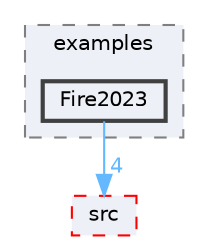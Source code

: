 digraph "FastLED/FastLED/examples/Fire2023"
{
 // LATEX_PDF_SIZE
  bgcolor="transparent";
  edge [fontname=Helvetica,fontsize=10,labelfontname=Helvetica,labelfontsize=10];
  node [fontname=Helvetica,fontsize=10,shape=box,height=0.2,width=0.4];
  compound=true
  subgraph clusterdir_999a185a1a47b3a763bb04a7a263eb0d {
    graph [ bgcolor="#edf0f7", pencolor="grey50", label="examples", fontname=Helvetica,fontsize=10 style="filled,dashed", URL="dir_999a185a1a47b3a763bb04a7a263eb0d.html",tooltip=""]
  dir_f59e9a012be86f76083caedf5257954a [label="Fire2023", fillcolor="#edf0f7", color="grey25", style="filled,bold", URL="dir_f59e9a012be86f76083caedf5257954a.html",tooltip=""];
  }
  dir_e6a3de723047763e6a27a3cab040759e [label="src", fillcolor="#edf0f7", color="red", style="filled,dashed", URL="dir_e6a3de723047763e6a27a3cab040759e.html",tooltip=""];
  dir_f59e9a012be86f76083caedf5257954a->dir_e6a3de723047763e6a27a3cab040759e [headlabel="4", labeldistance=1.5 headhref="dir_000027_000075.html" href="dir_000027_000075.html" color="steelblue1" fontcolor="steelblue1"];
}

